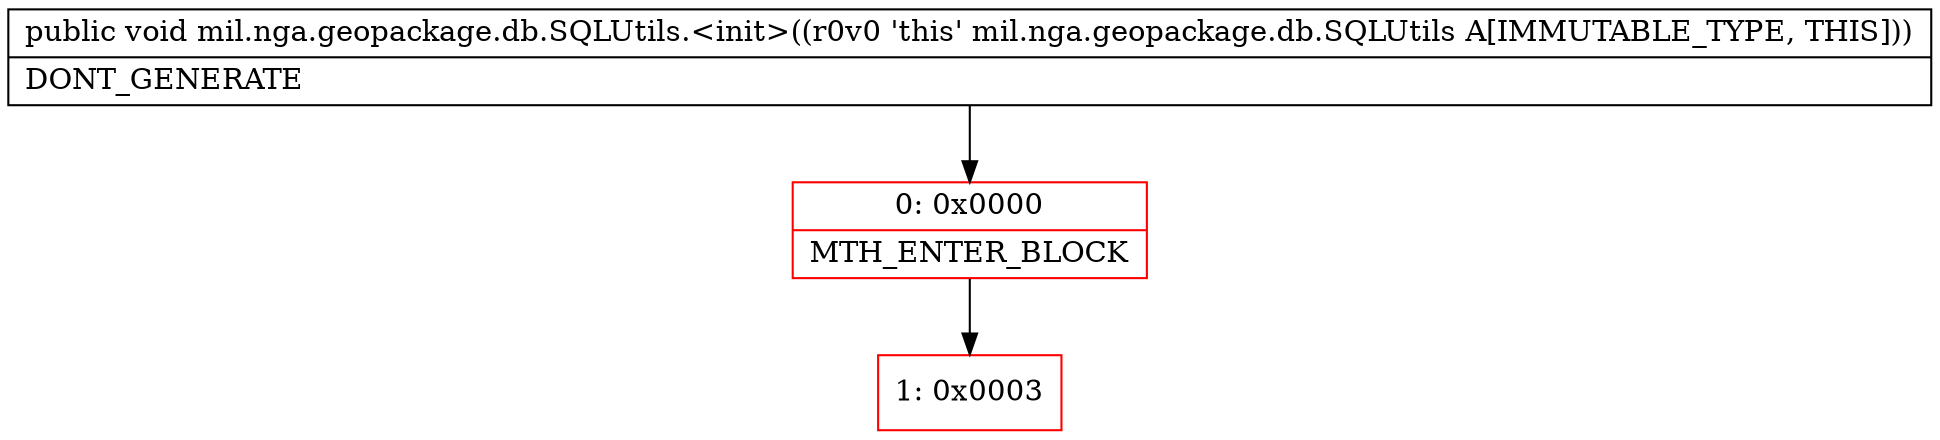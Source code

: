 digraph "CFG formil.nga.geopackage.db.SQLUtils.\<init\>()V" {
subgraph cluster_Region_924591721 {
label = "R(0)";
node [shape=record,color=blue];
}
Node_0 [shape=record,color=red,label="{0\:\ 0x0000|MTH_ENTER_BLOCK\l}"];
Node_1 [shape=record,color=red,label="{1\:\ 0x0003}"];
MethodNode[shape=record,label="{public void mil.nga.geopackage.db.SQLUtils.\<init\>((r0v0 'this' mil.nga.geopackage.db.SQLUtils A[IMMUTABLE_TYPE, THIS]))  | DONT_GENERATE\l}"];
MethodNode -> Node_0;
Node_0 -> Node_1;
}

